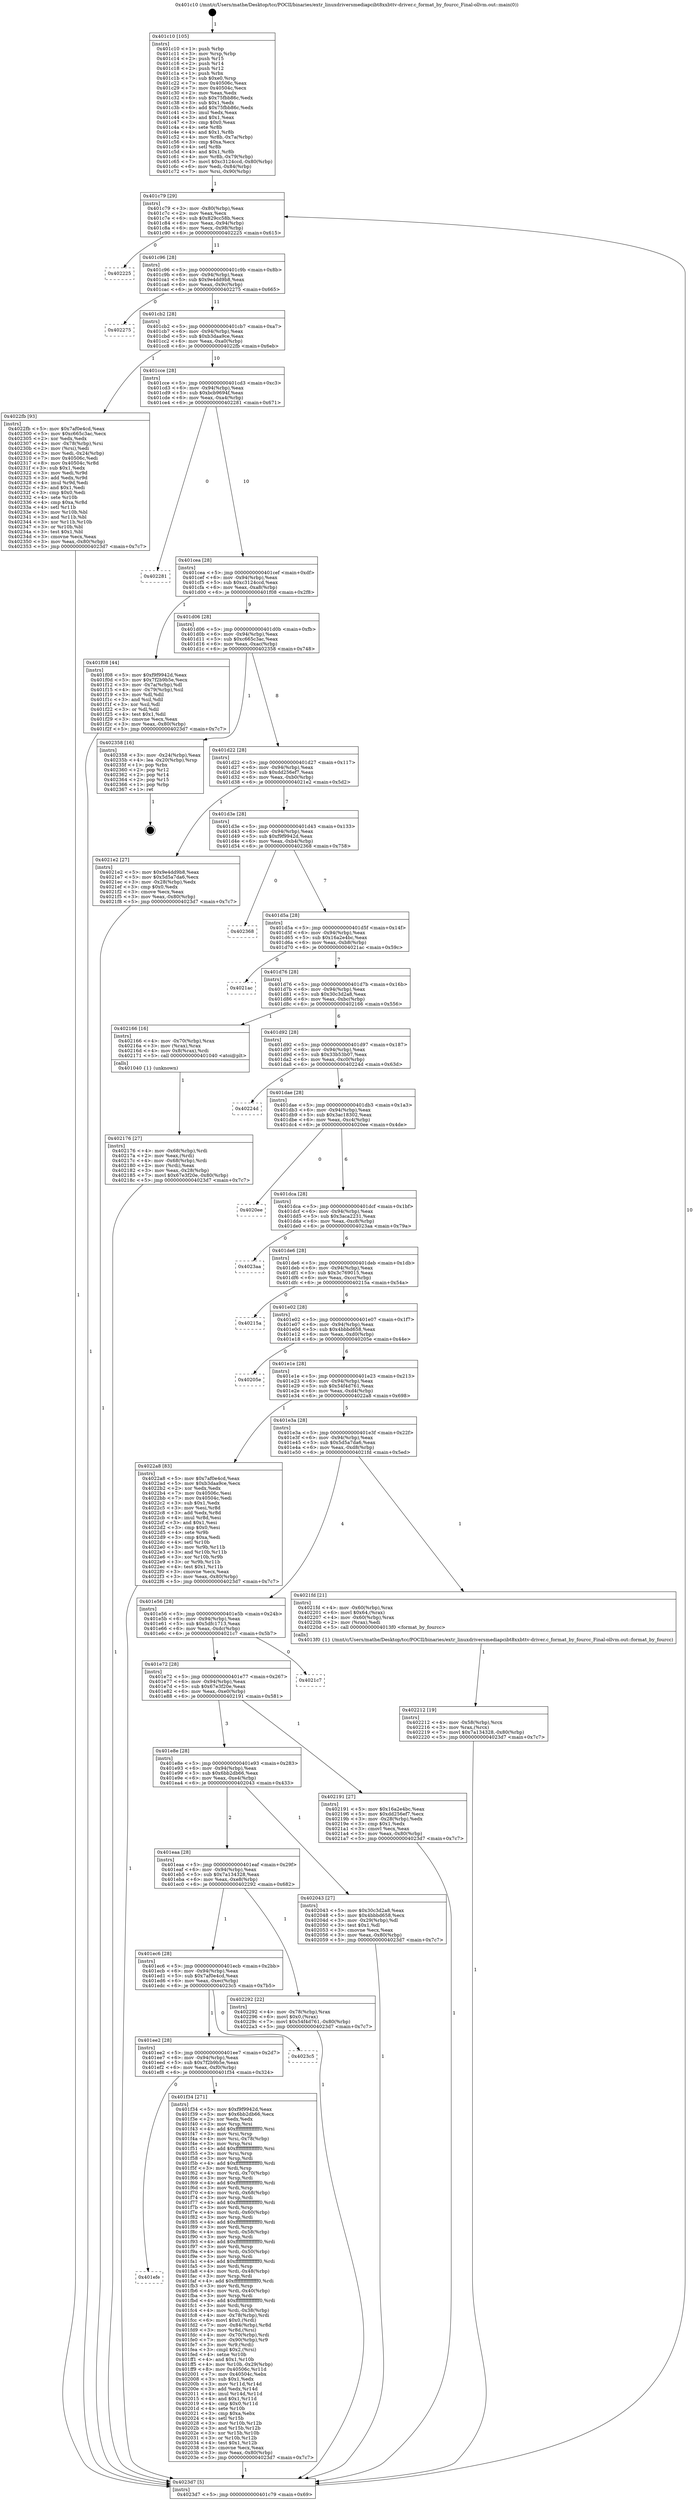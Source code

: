 digraph "0x401c10" {
  label = "0x401c10 (/mnt/c/Users/mathe/Desktop/tcc/POCII/binaries/extr_linuxdriversmediapcibt8xxbttv-driver.c_format_by_fourcc_Final-ollvm.out::main(0))"
  labelloc = "t"
  node[shape=record]

  Entry [label="",width=0.3,height=0.3,shape=circle,fillcolor=black,style=filled]
  "0x401c79" [label="{
     0x401c79 [29]\l
     | [instrs]\l
     &nbsp;&nbsp;0x401c79 \<+3\>: mov -0x80(%rbp),%eax\l
     &nbsp;&nbsp;0x401c7c \<+2\>: mov %eax,%ecx\l
     &nbsp;&nbsp;0x401c7e \<+6\>: sub $0x829cc58b,%ecx\l
     &nbsp;&nbsp;0x401c84 \<+6\>: mov %eax,-0x94(%rbp)\l
     &nbsp;&nbsp;0x401c8a \<+6\>: mov %ecx,-0x98(%rbp)\l
     &nbsp;&nbsp;0x401c90 \<+6\>: je 0000000000402225 \<main+0x615\>\l
  }"]
  "0x402225" [label="{
     0x402225\l
  }", style=dashed]
  "0x401c96" [label="{
     0x401c96 [28]\l
     | [instrs]\l
     &nbsp;&nbsp;0x401c96 \<+5\>: jmp 0000000000401c9b \<main+0x8b\>\l
     &nbsp;&nbsp;0x401c9b \<+6\>: mov -0x94(%rbp),%eax\l
     &nbsp;&nbsp;0x401ca1 \<+5\>: sub $0x9e4dd9b8,%eax\l
     &nbsp;&nbsp;0x401ca6 \<+6\>: mov %eax,-0x9c(%rbp)\l
     &nbsp;&nbsp;0x401cac \<+6\>: je 0000000000402275 \<main+0x665\>\l
  }"]
  Exit [label="",width=0.3,height=0.3,shape=circle,fillcolor=black,style=filled,peripheries=2]
  "0x402275" [label="{
     0x402275\l
  }", style=dashed]
  "0x401cb2" [label="{
     0x401cb2 [28]\l
     | [instrs]\l
     &nbsp;&nbsp;0x401cb2 \<+5\>: jmp 0000000000401cb7 \<main+0xa7\>\l
     &nbsp;&nbsp;0x401cb7 \<+6\>: mov -0x94(%rbp),%eax\l
     &nbsp;&nbsp;0x401cbd \<+5\>: sub $0xb3daa9ce,%eax\l
     &nbsp;&nbsp;0x401cc2 \<+6\>: mov %eax,-0xa0(%rbp)\l
     &nbsp;&nbsp;0x401cc8 \<+6\>: je 00000000004022fb \<main+0x6eb\>\l
  }"]
  "0x402212" [label="{
     0x402212 [19]\l
     | [instrs]\l
     &nbsp;&nbsp;0x402212 \<+4\>: mov -0x58(%rbp),%rcx\l
     &nbsp;&nbsp;0x402216 \<+3\>: mov %rax,(%rcx)\l
     &nbsp;&nbsp;0x402219 \<+7\>: movl $0x7a134328,-0x80(%rbp)\l
     &nbsp;&nbsp;0x402220 \<+5\>: jmp 00000000004023d7 \<main+0x7c7\>\l
  }"]
  "0x4022fb" [label="{
     0x4022fb [93]\l
     | [instrs]\l
     &nbsp;&nbsp;0x4022fb \<+5\>: mov $0x7af0e4cd,%eax\l
     &nbsp;&nbsp;0x402300 \<+5\>: mov $0xc665c3ac,%ecx\l
     &nbsp;&nbsp;0x402305 \<+2\>: xor %edx,%edx\l
     &nbsp;&nbsp;0x402307 \<+4\>: mov -0x78(%rbp),%rsi\l
     &nbsp;&nbsp;0x40230b \<+2\>: mov (%rsi),%edi\l
     &nbsp;&nbsp;0x40230d \<+3\>: mov %edi,-0x24(%rbp)\l
     &nbsp;&nbsp;0x402310 \<+7\>: mov 0x40506c,%edi\l
     &nbsp;&nbsp;0x402317 \<+8\>: mov 0x40504c,%r8d\l
     &nbsp;&nbsp;0x40231f \<+3\>: sub $0x1,%edx\l
     &nbsp;&nbsp;0x402322 \<+3\>: mov %edi,%r9d\l
     &nbsp;&nbsp;0x402325 \<+3\>: add %edx,%r9d\l
     &nbsp;&nbsp;0x402328 \<+4\>: imul %r9d,%edi\l
     &nbsp;&nbsp;0x40232c \<+3\>: and $0x1,%edi\l
     &nbsp;&nbsp;0x40232f \<+3\>: cmp $0x0,%edi\l
     &nbsp;&nbsp;0x402332 \<+4\>: sete %r10b\l
     &nbsp;&nbsp;0x402336 \<+4\>: cmp $0xa,%r8d\l
     &nbsp;&nbsp;0x40233a \<+4\>: setl %r11b\l
     &nbsp;&nbsp;0x40233e \<+3\>: mov %r10b,%bl\l
     &nbsp;&nbsp;0x402341 \<+3\>: and %r11b,%bl\l
     &nbsp;&nbsp;0x402344 \<+3\>: xor %r11b,%r10b\l
     &nbsp;&nbsp;0x402347 \<+3\>: or %r10b,%bl\l
     &nbsp;&nbsp;0x40234a \<+3\>: test $0x1,%bl\l
     &nbsp;&nbsp;0x40234d \<+3\>: cmovne %ecx,%eax\l
     &nbsp;&nbsp;0x402350 \<+3\>: mov %eax,-0x80(%rbp)\l
     &nbsp;&nbsp;0x402353 \<+5\>: jmp 00000000004023d7 \<main+0x7c7\>\l
  }"]
  "0x401cce" [label="{
     0x401cce [28]\l
     | [instrs]\l
     &nbsp;&nbsp;0x401cce \<+5\>: jmp 0000000000401cd3 \<main+0xc3\>\l
     &nbsp;&nbsp;0x401cd3 \<+6\>: mov -0x94(%rbp),%eax\l
     &nbsp;&nbsp;0x401cd9 \<+5\>: sub $0xbcb9694f,%eax\l
     &nbsp;&nbsp;0x401cde \<+6\>: mov %eax,-0xa4(%rbp)\l
     &nbsp;&nbsp;0x401ce4 \<+6\>: je 0000000000402281 \<main+0x671\>\l
  }"]
  "0x402176" [label="{
     0x402176 [27]\l
     | [instrs]\l
     &nbsp;&nbsp;0x402176 \<+4\>: mov -0x68(%rbp),%rdi\l
     &nbsp;&nbsp;0x40217a \<+2\>: mov %eax,(%rdi)\l
     &nbsp;&nbsp;0x40217c \<+4\>: mov -0x68(%rbp),%rdi\l
     &nbsp;&nbsp;0x402180 \<+2\>: mov (%rdi),%eax\l
     &nbsp;&nbsp;0x402182 \<+3\>: mov %eax,-0x28(%rbp)\l
     &nbsp;&nbsp;0x402185 \<+7\>: movl $0x67e3f20e,-0x80(%rbp)\l
     &nbsp;&nbsp;0x40218c \<+5\>: jmp 00000000004023d7 \<main+0x7c7\>\l
  }"]
  "0x402281" [label="{
     0x402281\l
  }", style=dashed]
  "0x401cea" [label="{
     0x401cea [28]\l
     | [instrs]\l
     &nbsp;&nbsp;0x401cea \<+5\>: jmp 0000000000401cef \<main+0xdf\>\l
     &nbsp;&nbsp;0x401cef \<+6\>: mov -0x94(%rbp),%eax\l
     &nbsp;&nbsp;0x401cf5 \<+5\>: sub $0xc3124ccd,%eax\l
     &nbsp;&nbsp;0x401cfa \<+6\>: mov %eax,-0xa8(%rbp)\l
     &nbsp;&nbsp;0x401d00 \<+6\>: je 0000000000401f08 \<main+0x2f8\>\l
  }"]
  "0x401efe" [label="{
     0x401efe\l
  }", style=dashed]
  "0x401f08" [label="{
     0x401f08 [44]\l
     | [instrs]\l
     &nbsp;&nbsp;0x401f08 \<+5\>: mov $0xf9f9942d,%eax\l
     &nbsp;&nbsp;0x401f0d \<+5\>: mov $0x7f2b9b5e,%ecx\l
     &nbsp;&nbsp;0x401f12 \<+3\>: mov -0x7a(%rbp),%dl\l
     &nbsp;&nbsp;0x401f15 \<+4\>: mov -0x79(%rbp),%sil\l
     &nbsp;&nbsp;0x401f19 \<+3\>: mov %dl,%dil\l
     &nbsp;&nbsp;0x401f1c \<+3\>: and %sil,%dil\l
     &nbsp;&nbsp;0x401f1f \<+3\>: xor %sil,%dl\l
     &nbsp;&nbsp;0x401f22 \<+3\>: or %dl,%dil\l
     &nbsp;&nbsp;0x401f25 \<+4\>: test $0x1,%dil\l
     &nbsp;&nbsp;0x401f29 \<+3\>: cmovne %ecx,%eax\l
     &nbsp;&nbsp;0x401f2c \<+3\>: mov %eax,-0x80(%rbp)\l
     &nbsp;&nbsp;0x401f2f \<+5\>: jmp 00000000004023d7 \<main+0x7c7\>\l
  }"]
  "0x401d06" [label="{
     0x401d06 [28]\l
     | [instrs]\l
     &nbsp;&nbsp;0x401d06 \<+5\>: jmp 0000000000401d0b \<main+0xfb\>\l
     &nbsp;&nbsp;0x401d0b \<+6\>: mov -0x94(%rbp),%eax\l
     &nbsp;&nbsp;0x401d11 \<+5\>: sub $0xc665c3ac,%eax\l
     &nbsp;&nbsp;0x401d16 \<+6\>: mov %eax,-0xac(%rbp)\l
     &nbsp;&nbsp;0x401d1c \<+6\>: je 0000000000402358 \<main+0x748\>\l
  }"]
  "0x4023d7" [label="{
     0x4023d7 [5]\l
     | [instrs]\l
     &nbsp;&nbsp;0x4023d7 \<+5\>: jmp 0000000000401c79 \<main+0x69\>\l
  }"]
  "0x401c10" [label="{
     0x401c10 [105]\l
     | [instrs]\l
     &nbsp;&nbsp;0x401c10 \<+1\>: push %rbp\l
     &nbsp;&nbsp;0x401c11 \<+3\>: mov %rsp,%rbp\l
     &nbsp;&nbsp;0x401c14 \<+2\>: push %r15\l
     &nbsp;&nbsp;0x401c16 \<+2\>: push %r14\l
     &nbsp;&nbsp;0x401c18 \<+2\>: push %r12\l
     &nbsp;&nbsp;0x401c1a \<+1\>: push %rbx\l
     &nbsp;&nbsp;0x401c1b \<+7\>: sub $0xe0,%rsp\l
     &nbsp;&nbsp;0x401c22 \<+7\>: mov 0x40506c,%eax\l
     &nbsp;&nbsp;0x401c29 \<+7\>: mov 0x40504c,%ecx\l
     &nbsp;&nbsp;0x401c30 \<+2\>: mov %eax,%edx\l
     &nbsp;&nbsp;0x401c32 \<+6\>: sub $0x75fbb86c,%edx\l
     &nbsp;&nbsp;0x401c38 \<+3\>: sub $0x1,%edx\l
     &nbsp;&nbsp;0x401c3b \<+6\>: add $0x75fbb86c,%edx\l
     &nbsp;&nbsp;0x401c41 \<+3\>: imul %edx,%eax\l
     &nbsp;&nbsp;0x401c44 \<+3\>: and $0x1,%eax\l
     &nbsp;&nbsp;0x401c47 \<+3\>: cmp $0x0,%eax\l
     &nbsp;&nbsp;0x401c4a \<+4\>: sete %r8b\l
     &nbsp;&nbsp;0x401c4e \<+4\>: and $0x1,%r8b\l
     &nbsp;&nbsp;0x401c52 \<+4\>: mov %r8b,-0x7a(%rbp)\l
     &nbsp;&nbsp;0x401c56 \<+3\>: cmp $0xa,%ecx\l
     &nbsp;&nbsp;0x401c59 \<+4\>: setl %r8b\l
     &nbsp;&nbsp;0x401c5d \<+4\>: and $0x1,%r8b\l
     &nbsp;&nbsp;0x401c61 \<+4\>: mov %r8b,-0x79(%rbp)\l
     &nbsp;&nbsp;0x401c65 \<+7\>: movl $0xc3124ccd,-0x80(%rbp)\l
     &nbsp;&nbsp;0x401c6c \<+6\>: mov %edi,-0x84(%rbp)\l
     &nbsp;&nbsp;0x401c72 \<+7\>: mov %rsi,-0x90(%rbp)\l
  }"]
  "0x401f34" [label="{
     0x401f34 [271]\l
     | [instrs]\l
     &nbsp;&nbsp;0x401f34 \<+5\>: mov $0xf9f9942d,%eax\l
     &nbsp;&nbsp;0x401f39 \<+5\>: mov $0x6bb2db66,%ecx\l
     &nbsp;&nbsp;0x401f3e \<+2\>: xor %edx,%edx\l
     &nbsp;&nbsp;0x401f40 \<+3\>: mov %rsp,%rsi\l
     &nbsp;&nbsp;0x401f43 \<+4\>: add $0xfffffffffffffff0,%rsi\l
     &nbsp;&nbsp;0x401f47 \<+3\>: mov %rsi,%rsp\l
     &nbsp;&nbsp;0x401f4a \<+4\>: mov %rsi,-0x78(%rbp)\l
     &nbsp;&nbsp;0x401f4e \<+3\>: mov %rsp,%rsi\l
     &nbsp;&nbsp;0x401f51 \<+4\>: add $0xfffffffffffffff0,%rsi\l
     &nbsp;&nbsp;0x401f55 \<+3\>: mov %rsi,%rsp\l
     &nbsp;&nbsp;0x401f58 \<+3\>: mov %rsp,%rdi\l
     &nbsp;&nbsp;0x401f5b \<+4\>: add $0xfffffffffffffff0,%rdi\l
     &nbsp;&nbsp;0x401f5f \<+3\>: mov %rdi,%rsp\l
     &nbsp;&nbsp;0x401f62 \<+4\>: mov %rdi,-0x70(%rbp)\l
     &nbsp;&nbsp;0x401f66 \<+3\>: mov %rsp,%rdi\l
     &nbsp;&nbsp;0x401f69 \<+4\>: add $0xfffffffffffffff0,%rdi\l
     &nbsp;&nbsp;0x401f6d \<+3\>: mov %rdi,%rsp\l
     &nbsp;&nbsp;0x401f70 \<+4\>: mov %rdi,-0x68(%rbp)\l
     &nbsp;&nbsp;0x401f74 \<+3\>: mov %rsp,%rdi\l
     &nbsp;&nbsp;0x401f77 \<+4\>: add $0xfffffffffffffff0,%rdi\l
     &nbsp;&nbsp;0x401f7b \<+3\>: mov %rdi,%rsp\l
     &nbsp;&nbsp;0x401f7e \<+4\>: mov %rdi,-0x60(%rbp)\l
     &nbsp;&nbsp;0x401f82 \<+3\>: mov %rsp,%rdi\l
     &nbsp;&nbsp;0x401f85 \<+4\>: add $0xfffffffffffffff0,%rdi\l
     &nbsp;&nbsp;0x401f89 \<+3\>: mov %rdi,%rsp\l
     &nbsp;&nbsp;0x401f8c \<+4\>: mov %rdi,-0x58(%rbp)\l
     &nbsp;&nbsp;0x401f90 \<+3\>: mov %rsp,%rdi\l
     &nbsp;&nbsp;0x401f93 \<+4\>: add $0xfffffffffffffff0,%rdi\l
     &nbsp;&nbsp;0x401f97 \<+3\>: mov %rdi,%rsp\l
     &nbsp;&nbsp;0x401f9a \<+4\>: mov %rdi,-0x50(%rbp)\l
     &nbsp;&nbsp;0x401f9e \<+3\>: mov %rsp,%rdi\l
     &nbsp;&nbsp;0x401fa1 \<+4\>: add $0xfffffffffffffff0,%rdi\l
     &nbsp;&nbsp;0x401fa5 \<+3\>: mov %rdi,%rsp\l
     &nbsp;&nbsp;0x401fa8 \<+4\>: mov %rdi,-0x48(%rbp)\l
     &nbsp;&nbsp;0x401fac \<+3\>: mov %rsp,%rdi\l
     &nbsp;&nbsp;0x401faf \<+4\>: add $0xfffffffffffffff0,%rdi\l
     &nbsp;&nbsp;0x401fb3 \<+3\>: mov %rdi,%rsp\l
     &nbsp;&nbsp;0x401fb6 \<+4\>: mov %rdi,-0x40(%rbp)\l
     &nbsp;&nbsp;0x401fba \<+3\>: mov %rsp,%rdi\l
     &nbsp;&nbsp;0x401fbd \<+4\>: add $0xfffffffffffffff0,%rdi\l
     &nbsp;&nbsp;0x401fc1 \<+3\>: mov %rdi,%rsp\l
     &nbsp;&nbsp;0x401fc4 \<+4\>: mov %rdi,-0x38(%rbp)\l
     &nbsp;&nbsp;0x401fc8 \<+4\>: mov -0x78(%rbp),%rdi\l
     &nbsp;&nbsp;0x401fcc \<+6\>: movl $0x0,(%rdi)\l
     &nbsp;&nbsp;0x401fd2 \<+7\>: mov -0x84(%rbp),%r8d\l
     &nbsp;&nbsp;0x401fd9 \<+3\>: mov %r8d,(%rsi)\l
     &nbsp;&nbsp;0x401fdc \<+4\>: mov -0x70(%rbp),%rdi\l
     &nbsp;&nbsp;0x401fe0 \<+7\>: mov -0x90(%rbp),%r9\l
     &nbsp;&nbsp;0x401fe7 \<+3\>: mov %r9,(%rdi)\l
     &nbsp;&nbsp;0x401fea \<+3\>: cmpl $0x2,(%rsi)\l
     &nbsp;&nbsp;0x401fed \<+4\>: setne %r10b\l
     &nbsp;&nbsp;0x401ff1 \<+4\>: and $0x1,%r10b\l
     &nbsp;&nbsp;0x401ff5 \<+4\>: mov %r10b,-0x29(%rbp)\l
     &nbsp;&nbsp;0x401ff9 \<+8\>: mov 0x40506c,%r11d\l
     &nbsp;&nbsp;0x402001 \<+7\>: mov 0x40504c,%ebx\l
     &nbsp;&nbsp;0x402008 \<+3\>: sub $0x1,%edx\l
     &nbsp;&nbsp;0x40200b \<+3\>: mov %r11d,%r14d\l
     &nbsp;&nbsp;0x40200e \<+3\>: add %edx,%r14d\l
     &nbsp;&nbsp;0x402011 \<+4\>: imul %r14d,%r11d\l
     &nbsp;&nbsp;0x402015 \<+4\>: and $0x1,%r11d\l
     &nbsp;&nbsp;0x402019 \<+4\>: cmp $0x0,%r11d\l
     &nbsp;&nbsp;0x40201d \<+4\>: sete %r10b\l
     &nbsp;&nbsp;0x402021 \<+3\>: cmp $0xa,%ebx\l
     &nbsp;&nbsp;0x402024 \<+4\>: setl %r15b\l
     &nbsp;&nbsp;0x402028 \<+3\>: mov %r10b,%r12b\l
     &nbsp;&nbsp;0x40202b \<+3\>: and %r15b,%r12b\l
     &nbsp;&nbsp;0x40202e \<+3\>: xor %r15b,%r10b\l
     &nbsp;&nbsp;0x402031 \<+3\>: or %r10b,%r12b\l
     &nbsp;&nbsp;0x402034 \<+4\>: test $0x1,%r12b\l
     &nbsp;&nbsp;0x402038 \<+3\>: cmovne %ecx,%eax\l
     &nbsp;&nbsp;0x40203b \<+3\>: mov %eax,-0x80(%rbp)\l
     &nbsp;&nbsp;0x40203e \<+5\>: jmp 00000000004023d7 \<main+0x7c7\>\l
  }"]
  "0x402358" [label="{
     0x402358 [16]\l
     | [instrs]\l
     &nbsp;&nbsp;0x402358 \<+3\>: mov -0x24(%rbp),%eax\l
     &nbsp;&nbsp;0x40235b \<+4\>: lea -0x20(%rbp),%rsp\l
     &nbsp;&nbsp;0x40235f \<+1\>: pop %rbx\l
     &nbsp;&nbsp;0x402360 \<+2\>: pop %r12\l
     &nbsp;&nbsp;0x402362 \<+2\>: pop %r14\l
     &nbsp;&nbsp;0x402364 \<+2\>: pop %r15\l
     &nbsp;&nbsp;0x402366 \<+1\>: pop %rbp\l
     &nbsp;&nbsp;0x402367 \<+1\>: ret\l
  }"]
  "0x401d22" [label="{
     0x401d22 [28]\l
     | [instrs]\l
     &nbsp;&nbsp;0x401d22 \<+5\>: jmp 0000000000401d27 \<main+0x117\>\l
     &nbsp;&nbsp;0x401d27 \<+6\>: mov -0x94(%rbp),%eax\l
     &nbsp;&nbsp;0x401d2d \<+5\>: sub $0xdd256ef7,%eax\l
     &nbsp;&nbsp;0x401d32 \<+6\>: mov %eax,-0xb0(%rbp)\l
     &nbsp;&nbsp;0x401d38 \<+6\>: je 00000000004021e2 \<main+0x5d2\>\l
  }"]
  "0x401ee2" [label="{
     0x401ee2 [28]\l
     | [instrs]\l
     &nbsp;&nbsp;0x401ee2 \<+5\>: jmp 0000000000401ee7 \<main+0x2d7\>\l
     &nbsp;&nbsp;0x401ee7 \<+6\>: mov -0x94(%rbp),%eax\l
     &nbsp;&nbsp;0x401eed \<+5\>: sub $0x7f2b9b5e,%eax\l
     &nbsp;&nbsp;0x401ef2 \<+6\>: mov %eax,-0xf0(%rbp)\l
     &nbsp;&nbsp;0x401ef8 \<+6\>: je 0000000000401f34 \<main+0x324\>\l
  }"]
  "0x4021e2" [label="{
     0x4021e2 [27]\l
     | [instrs]\l
     &nbsp;&nbsp;0x4021e2 \<+5\>: mov $0x9e4dd9b8,%eax\l
     &nbsp;&nbsp;0x4021e7 \<+5\>: mov $0x5d5a7da6,%ecx\l
     &nbsp;&nbsp;0x4021ec \<+3\>: mov -0x28(%rbp),%edx\l
     &nbsp;&nbsp;0x4021ef \<+3\>: cmp $0x0,%edx\l
     &nbsp;&nbsp;0x4021f2 \<+3\>: cmove %ecx,%eax\l
     &nbsp;&nbsp;0x4021f5 \<+3\>: mov %eax,-0x80(%rbp)\l
     &nbsp;&nbsp;0x4021f8 \<+5\>: jmp 00000000004023d7 \<main+0x7c7\>\l
  }"]
  "0x401d3e" [label="{
     0x401d3e [28]\l
     | [instrs]\l
     &nbsp;&nbsp;0x401d3e \<+5\>: jmp 0000000000401d43 \<main+0x133\>\l
     &nbsp;&nbsp;0x401d43 \<+6\>: mov -0x94(%rbp),%eax\l
     &nbsp;&nbsp;0x401d49 \<+5\>: sub $0xf9f9942d,%eax\l
     &nbsp;&nbsp;0x401d4e \<+6\>: mov %eax,-0xb4(%rbp)\l
     &nbsp;&nbsp;0x401d54 \<+6\>: je 0000000000402368 \<main+0x758\>\l
  }"]
  "0x4023c5" [label="{
     0x4023c5\l
  }", style=dashed]
  "0x402368" [label="{
     0x402368\l
  }", style=dashed]
  "0x401d5a" [label="{
     0x401d5a [28]\l
     | [instrs]\l
     &nbsp;&nbsp;0x401d5a \<+5\>: jmp 0000000000401d5f \<main+0x14f\>\l
     &nbsp;&nbsp;0x401d5f \<+6\>: mov -0x94(%rbp),%eax\l
     &nbsp;&nbsp;0x401d65 \<+5\>: sub $0x16a2e4bc,%eax\l
     &nbsp;&nbsp;0x401d6a \<+6\>: mov %eax,-0xb8(%rbp)\l
     &nbsp;&nbsp;0x401d70 \<+6\>: je 00000000004021ac \<main+0x59c\>\l
  }"]
  "0x401ec6" [label="{
     0x401ec6 [28]\l
     | [instrs]\l
     &nbsp;&nbsp;0x401ec6 \<+5\>: jmp 0000000000401ecb \<main+0x2bb\>\l
     &nbsp;&nbsp;0x401ecb \<+6\>: mov -0x94(%rbp),%eax\l
     &nbsp;&nbsp;0x401ed1 \<+5\>: sub $0x7af0e4cd,%eax\l
     &nbsp;&nbsp;0x401ed6 \<+6\>: mov %eax,-0xec(%rbp)\l
     &nbsp;&nbsp;0x401edc \<+6\>: je 00000000004023c5 \<main+0x7b5\>\l
  }"]
  "0x4021ac" [label="{
     0x4021ac\l
  }", style=dashed]
  "0x401d76" [label="{
     0x401d76 [28]\l
     | [instrs]\l
     &nbsp;&nbsp;0x401d76 \<+5\>: jmp 0000000000401d7b \<main+0x16b\>\l
     &nbsp;&nbsp;0x401d7b \<+6\>: mov -0x94(%rbp),%eax\l
     &nbsp;&nbsp;0x401d81 \<+5\>: sub $0x30c3d2a8,%eax\l
     &nbsp;&nbsp;0x401d86 \<+6\>: mov %eax,-0xbc(%rbp)\l
     &nbsp;&nbsp;0x401d8c \<+6\>: je 0000000000402166 \<main+0x556\>\l
  }"]
  "0x402292" [label="{
     0x402292 [22]\l
     | [instrs]\l
     &nbsp;&nbsp;0x402292 \<+4\>: mov -0x78(%rbp),%rax\l
     &nbsp;&nbsp;0x402296 \<+6\>: movl $0x0,(%rax)\l
     &nbsp;&nbsp;0x40229c \<+7\>: movl $0x54f4d761,-0x80(%rbp)\l
     &nbsp;&nbsp;0x4022a3 \<+5\>: jmp 00000000004023d7 \<main+0x7c7\>\l
  }"]
  "0x402166" [label="{
     0x402166 [16]\l
     | [instrs]\l
     &nbsp;&nbsp;0x402166 \<+4\>: mov -0x70(%rbp),%rax\l
     &nbsp;&nbsp;0x40216a \<+3\>: mov (%rax),%rax\l
     &nbsp;&nbsp;0x40216d \<+4\>: mov 0x8(%rax),%rdi\l
     &nbsp;&nbsp;0x402171 \<+5\>: call 0000000000401040 \<atoi@plt\>\l
     | [calls]\l
     &nbsp;&nbsp;0x401040 \{1\} (unknown)\l
  }"]
  "0x401d92" [label="{
     0x401d92 [28]\l
     | [instrs]\l
     &nbsp;&nbsp;0x401d92 \<+5\>: jmp 0000000000401d97 \<main+0x187\>\l
     &nbsp;&nbsp;0x401d97 \<+6\>: mov -0x94(%rbp),%eax\l
     &nbsp;&nbsp;0x401d9d \<+5\>: sub $0x33b53b07,%eax\l
     &nbsp;&nbsp;0x401da2 \<+6\>: mov %eax,-0xc0(%rbp)\l
     &nbsp;&nbsp;0x401da8 \<+6\>: je 000000000040224d \<main+0x63d\>\l
  }"]
  "0x401eaa" [label="{
     0x401eaa [28]\l
     | [instrs]\l
     &nbsp;&nbsp;0x401eaa \<+5\>: jmp 0000000000401eaf \<main+0x29f\>\l
     &nbsp;&nbsp;0x401eaf \<+6\>: mov -0x94(%rbp),%eax\l
     &nbsp;&nbsp;0x401eb5 \<+5\>: sub $0x7a134328,%eax\l
     &nbsp;&nbsp;0x401eba \<+6\>: mov %eax,-0xe8(%rbp)\l
     &nbsp;&nbsp;0x401ec0 \<+6\>: je 0000000000402292 \<main+0x682\>\l
  }"]
  "0x40224d" [label="{
     0x40224d\l
  }", style=dashed]
  "0x401dae" [label="{
     0x401dae [28]\l
     | [instrs]\l
     &nbsp;&nbsp;0x401dae \<+5\>: jmp 0000000000401db3 \<main+0x1a3\>\l
     &nbsp;&nbsp;0x401db3 \<+6\>: mov -0x94(%rbp),%eax\l
     &nbsp;&nbsp;0x401db9 \<+5\>: sub $0x3ac18302,%eax\l
     &nbsp;&nbsp;0x401dbe \<+6\>: mov %eax,-0xc4(%rbp)\l
     &nbsp;&nbsp;0x401dc4 \<+6\>: je 00000000004020ee \<main+0x4de\>\l
  }"]
  "0x402043" [label="{
     0x402043 [27]\l
     | [instrs]\l
     &nbsp;&nbsp;0x402043 \<+5\>: mov $0x30c3d2a8,%eax\l
     &nbsp;&nbsp;0x402048 \<+5\>: mov $0x4bbbd658,%ecx\l
     &nbsp;&nbsp;0x40204d \<+3\>: mov -0x29(%rbp),%dl\l
     &nbsp;&nbsp;0x402050 \<+3\>: test $0x1,%dl\l
     &nbsp;&nbsp;0x402053 \<+3\>: cmovne %ecx,%eax\l
     &nbsp;&nbsp;0x402056 \<+3\>: mov %eax,-0x80(%rbp)\l
     &nbsp;&nbsp;0x402059 \<+5\>: jmp 00000000004023d7 \<main+0x7c7\>\l
  }"]
  "0x4020ee" [label="{
     0x4020ee\l
  }", style=dashed]
  "0x401dca" [label="{
     0x401dca [28]\l
     | [instrs]\l
     &nbsp;&nbsp;0x401dca \<+5\>: jmp 0000000000401dcf \<main+0x1bf\>\l
     &nbsp;&nbsp;0x401dcf \<+6\>: mov -0x94(%rbp),%eax\l
     &nbsp;&nbsp;0x401dd5 \<+5\>: sub $0x3aca2231,%eax\l
     &nbsp;&nbsp;0x401dda \<+6\>: mov %eax,-0xc8(%rbp)\l
     &nbsp;&nbsp;0x401de0 \<+6\>: je 00000000004023aa \<main+0x79a\>\l
  }"]
  "0x401e8e" [label="{
     0x401e8e [28]\l
     | [instrs]\l
     &nbsp;&nbsp;0x401e8e \<+5\>: jmp 0000000000401e93 \<main+0x283\>\l
     &nbsp;&nbsp;0x401e93 \<+6\>: mov -0x94(%rbp),%eax\l
     &nbsp;&nbsp;0x401e99 \<+5\>: sub $0x6bb2db66,%eax\l
     &nbsp;&nbsp;0x401e9e \<+6\>: mov %eax,-0xe4(%rbp)\l
     &nbsp;&nbsp;0x401ea4 \<+6\>: je 0000000000402043 \<main+0x433\>\l
  }"]
  "0x4023aa" [label="{
     0x4023aa\l
  }", style=dashed]
  "0x401de6" [label="{
     0x401de6 [28]\l
     | [instrs]\l
     &nbsp;&nbsp;0x401de6 \<+5\>: jmp 0000000000401deb \<main+0x1db\>\l
     &nbsp;&nbsp;0x401deb \<+6\>: mov -0x94(%rbp),%eax\l
     &nbsp;&nbsp;0x401df1 \<+5\>: sub $0x3c769015,%eax\l
     &nbsp;&nbsp;0x401df6 \<+6\>: mov %eax,-0xcc(%rbp)\l
     &nbsp;&nbsp;0x401dfc \<+6\>: je 000000000040215a \<main+0x54a\>\l
  }"]
  "0x402191" [label="{
     0x402191 [27]\l
     | [instrs]\l
     &nbsp;&nbsp;0x402191 \<+5\>: mov $0x16a2e4bc,%eax\l
     &nbsp;&nbsp;0x402196 \<+5\>: mov $0xdd256ef7,%ecx\l
     &nbsp;&nbsp;0x40219b \<+3\>: mov -0x28(%rbp),%edx\l
     &nbsp;&nbsp;0x40219e \<+3\>: cmp $0x1,%edx\l
     &nbsp;&nbsp;0x4021a1 \<+3\>: cmovl %ecx,%eax\l
     &nbsp;&nbsp;0x4021a4 \<+3\>: mov %eax,-0x80(%rbp)\l
     &nbsp;&nbsp;0x4021a7 \<+5\>: jmp 00000000004023d7 \<main+0x7c7\>\l
  }"]
  "0x40215a" [label="{
     0x40215a\l
  }", style=dashed]
  "0x401e02" [label="{
     0x401e02 [28]\l
     | [instrs]\l
     &nbsp;&nbsp;0x401e02 \<+5\>: jmp 0000000000401e07 \<main+0x1f7\>\l
     &nbsp;&nbsp;0x401e07 \<+6\>: mov -0x94(%rbp),%eax\l
     &nbsp;&nbsp;0x401e0d \<+5\>: sub $0x4bbbd658,%eax\l
     &nbsp;&nbsp;0x401e12 \<+6\>: mov %eax,-0xd0(%rbp)\l
     &nbsp;&nbsp;0x401e18 \<+6\>: je 000000000040205e \<main+0x44e\>\l
  }"]
  "0x401e72" [label="{
     0x401e72 [28]\l
     | [instrs]\l
     &nbsp;&nbsp;0x401e72 \<+5\>: jmp 0000000000401e77 \<main+0x267\>\l
     &nbsp;&nbsp;0x401e77 \<+6\>: mov -0x94(%rbp),%eax\l
     &nbsp;&nbsp;0x401e7d \<+5\>: sub $0x67e3f20e,%eax\l
     &nbsp;&nbsp;0x401e82 \<+6\>: mov %eax,-0xe0(%rbp)\l
     &nbsp;&nbsp;0x401e88 \<+6\>: je 0000000000402191 \<main+0x581\>\l
  }"]
  "0x40205e" [label="{
     0x40205e\l
  }", style=dashed]
  "0x401e1e" [label="{
     0x401e1e [28]\l
     | [instrs]\l
     &nbsp;&nbsp;0x401e1e \<+5\>: jmp 0000000000401e23 \<main+0x213\>\l
     &nbsp;&nbsp;0x401e23 \<+6\>: mov -0x94(%rbp),%eax\l
     &nbsp;&nbsp;0x401e29 \<+5\>: sub $0x54f4d761,%eax\l
     &nbsp;&nbsp;0x401e2e \<+6\>: mov %eax,-0xd4(%rbp)\l
     &nbsp;&nbsp;0x401e34 \<+6\>: je 00000000004022a8 \<main+0x698\>\l
  }"]
  "0x4021c7" [label="{
     0x4021c7\l
  }", style=dashed]
  "0x4022a8" [label="{
     0x4022a8 [83]\l
     | [instrs]\l
     &nbsp;&nbsp;0x4022a8 \<+5\>: mov $0x7af0e4cd,%eax\l
     &nbsp;&nbsp;0x4022ad \<+5\>: mov $0xb3daa9ce,%ecx\l
     &nbsp;&nbsp;0x4022b2 \<+2\>: xor %edx,%edx\l
     &nbsp;&nbsp;0x4022b4 \<+7\>: mov 0x40506c,%esi\l
     &nbsp;&nbsp;0x4022bb \<+7\>: mov 0x40504c,%edi\l
     &nbsp;&nbsp;0x4022c2 \<+3\>: sub $0x1,%edx\l
     &nbsp;&nbsp;0x4022c5 \<+3\>: mov %esi,%r8d\l
     &nbsp;&nbsp;0x4022c8 \<+3\>: add %edx,%r8d\l
     &nbsp;&nbsp;0x4022cb \<+4\>: imul %r8d,%esi\l
     &nbsp;&nbsp;0x4022cf \<+3\>: and $0x1,%esi\l
     &nbsp;&nbsp;0x4022d2 \<+3\>: cmp $0x0,%esi\l
     &nbsp;&nbsp;0x4022d5 \<+4\>: sete %r9b\l
     &nbsp;&nbsp;0x4022d9 \<+3\>: cmp $0xa,%edi\l
     &nbsp;&nbsp;0x4022dc \<+4\>: setl %r10b\l
     &nbsp;&nbsp;0x4022e0 \<+3\>: mov %r9b,%r11b\l
     &nbsp;&nbsp;0x4022e3 \<+3\>: and %r10b,%r11b\l
     &nbsp;&nbsp;0x4022e6 \<+3\>: xor %r10b,%r9b\l
     &nbsp;&nbsp;0x4022e9 \<+3\>: or %r9b,%r11b\l
     &nbsp;&nbsp;0x4022ec \<+4\>: test $0x1,%r11b\l
     &nbsp;&nbsp;0x4022f0 \<+3\>: cmovne %ecx,%eax\l
     &nbsp;&nbsp;0x4022f3 \<+3\>: mov %eax,-0x80(%rbp)\l
     &nbsp;&nbsp;0x4022f6 \<+5\>: jmp 00000000004023d7 \<main+0x7c7\>\l
  }"]
  "0x401e3a" [label="{
     0x401e3a [28]\l
     | [instrs]\l
     &nbsp;&nbsp;0x401e3a \<+5\>: jmp 0000000000401e3f \<main+0x22f\>\l
     &nbsp;&nbsp;0x401e3f \<+6\>: mov -0x94(%rbp),%eax\l
     &nbsp;&nbsp;0x401e45 \<+5\>: sub $0x5d5a7da6,%eax\l
     &nbsp;&nbsp;0x401e4a \<+6\>: mov %eax,-0xd8(%rbp)\l
     &nbsp;&nbsp;0x401e50 \<+6\>: je 00000000004021fd \<main+0x5ed\>\l
  }"]
  "0x401e56" [label="{
     0x401e56 [28]\l
     | [instrs]\l
     &nbsp;&nbsp;0x401e56 \<+5\>: jmp 0000000000401e5b \<main+0x24b\>\l
     &nbsp;&nbsp;0x401e5b \<+6\>: mov -0x94(%rbp),%eax\l
     &nbsp;&nbsp;0x401e61 \<+5\>: sub $0x5dfc1713,%eax\l
     &nbsp;&nbsp;0x401e66 \<+6\>: mov %eax,-0xdc(%rbp)\l
     &nbsp;&nbsp;0x401e6c \<+6\>: je 00000000004021c7 \<main+0x5b7\>\l
  }"]
  "0x4021fd" [label="{
     0x4021fd [21]\l
     | [instrs]\l
     &nbsp;&nbsp;0x4021fd \<+4\>: mov -0x60(%rbp),%rax\l
     &nbsp;&nbsp;0x402201 \<+6\>: movl $0x64,(%rax)\l
     &nbsp;&nbsp;0x402207 \<+4\>: mov -0x60(%rbp),%rax\l
     &nbsp;&nbsp;0x40220b \<+2\>: mov (%rax),%edi\l
     &nbsp;&nbsp;0x40220d \<+5\>: call 00000000004013f0 \<format_by_fourcc\>\l
     | [calls]\l
     &nbsp;&nbsp;0x4013f0 \{1\} (/mnt/c/Users/mathe/Desktop/tcc/POCII/binaries/extr_linuxdriversmediapcibt8xxbttv-driver.c_format_by_fourcc_Final-ollvm.out::format_by_fourcc)\l
  }"]
  Entry -> "0x401c10" [label=" 1"]
  "0x401c79" -> "0x402225" [label=" 0"]
  "0x401c79" -> "0x401c96" [label=" 11"]
  "0x402358" -> Exit [label=" 1"]
  "0x401c96" -> "0x402275" [label=" 0"]
  "0x401c96" -> "0x401cb2" [label=" 11"]
  "0x4022fb" -> "0x4023d7" [label=" 1"]
  "0x401cb2" -> "0x4022fb" [label=" 1"]
  "0x401cb2" -> "0x401cce" [label=" 10"]
  "0x4022a8" -> "0x4023d7" [label=" 1"]
  "0x401cce" -> "0x402281" [label=" 0"]
  "0x401cce" -> "0x401cea" [label=" 10"]
  "0x402292" -> "0x4023d7" [label=" 1"]
  "0x401cea" -> "0x401f08" [label=" 1"]
  "0x401cea" -> "0x401d06" [label=" 9"]
  "0x401f08" -> "0x4023d7" [label=" 1"]
  "0x401c10" -> "0x401c79" [label=" 1"]
  "0x4023d7" -> "0x401c79" [label=" 10"]
  "0x4021fd" -> "0x402212" [label=" 1"]
  "0x401d06" -> "0x402358" [label=" 1"]
  "0x401d06" -> "0x401d22" [label=" 8"]
  "0x4021e2" -> "0x4023d7" [label=" 1"]
  "0x401d22" -> "0x4021e2" [label=" 1"]
  "0x401d22" -> "0x401d3e" [label=" 7"]
  "0x402176" -> "0x4023d7" [label=" 1"]
  "0x401d3e" -> "0x402368" [label=" 0"]
  "0x401d3e" -> "0x401d5a" [label=" 7"]
  "0x402166" -> "0x402176" [label=" 1"]
  "0x401d5a" -> "0x4021ac" [label=" 0"]
  "0x401d5a" -> "0x401d76" [label=" 7"]
  "0x401f34" -> "0x4023d7" [label=" 1"]
  "0x401d76" -> "0x402166" [label=" 1"]
  "0x401d76" -> "0x401d92" [label=" 6"]
  "0x402212" -> "0x4023d7" [label=" 1"]
  "0x401d92" -> "0x40224d" [label=" 0"]
  "0x401d92" -> "0x401dae" [label=" 6"]
  "0x401ee2" -> "0x401f34" [label=" 1"]
  "0x401dae" -> "0x4020ee" [label=" 0"]
  "0x401dae" -> "0x401dca" [label=" 6"]
  "0x402191" -> "0x4023d7" [label=" 1"]
  "0x401dca" -> "0x4023aa" [label=" 0"]
  "0x401dca" -> "0x401de6" [label=" 6"]
  "0x401ec6" -> "0x4023c5" [label=" 0"]
  "0x401de6" -> "0x40215a" [label=" 0"]
  "0x401de6" -> "0x401e02" [label=" 6"]
  "0x402043" -> "0x4023d7" [label=" 1"]
  "0x401e02" -> "0x40205e" [label=" 0"]
  "0x401e02" -> "0x401e1e" [label=" 6"]
  "0x401eaa" -> "0x402292" [label=" 1"]
  "0x401e1e" -> "0x4022a8" [label=" 1"]
  "0x401e1e" -> "0x401e3a" [label=" 5"]
  "0x401ee2" -> "0x401efe" [label=" 0"]
  "0x401e3a" -> "0x4021fd" [label=" 1"]
  "0x401e3a" -> "0x401e56" [label=" 4"]
  "0x401e8e" -> "0x401eaa" [label=" 2"]
  "0x401e56" -> "0x4021c7" [label=" 0"]
  "0x401e56" -> "0x401e72" [label=" 4"]
  "0x401eaa" -> "0x401ec6" [label=" 1"]
  "0x401e72" -> "0x402191" [label=" 1"]
  "0x401e72" -> "0x401e8e" [label=" 3"]
  "0x401ec6" -> "0x401ee2" [label=" 1"]
  "0x401e8e" -> "0x402043" [label=" 1"]
}
